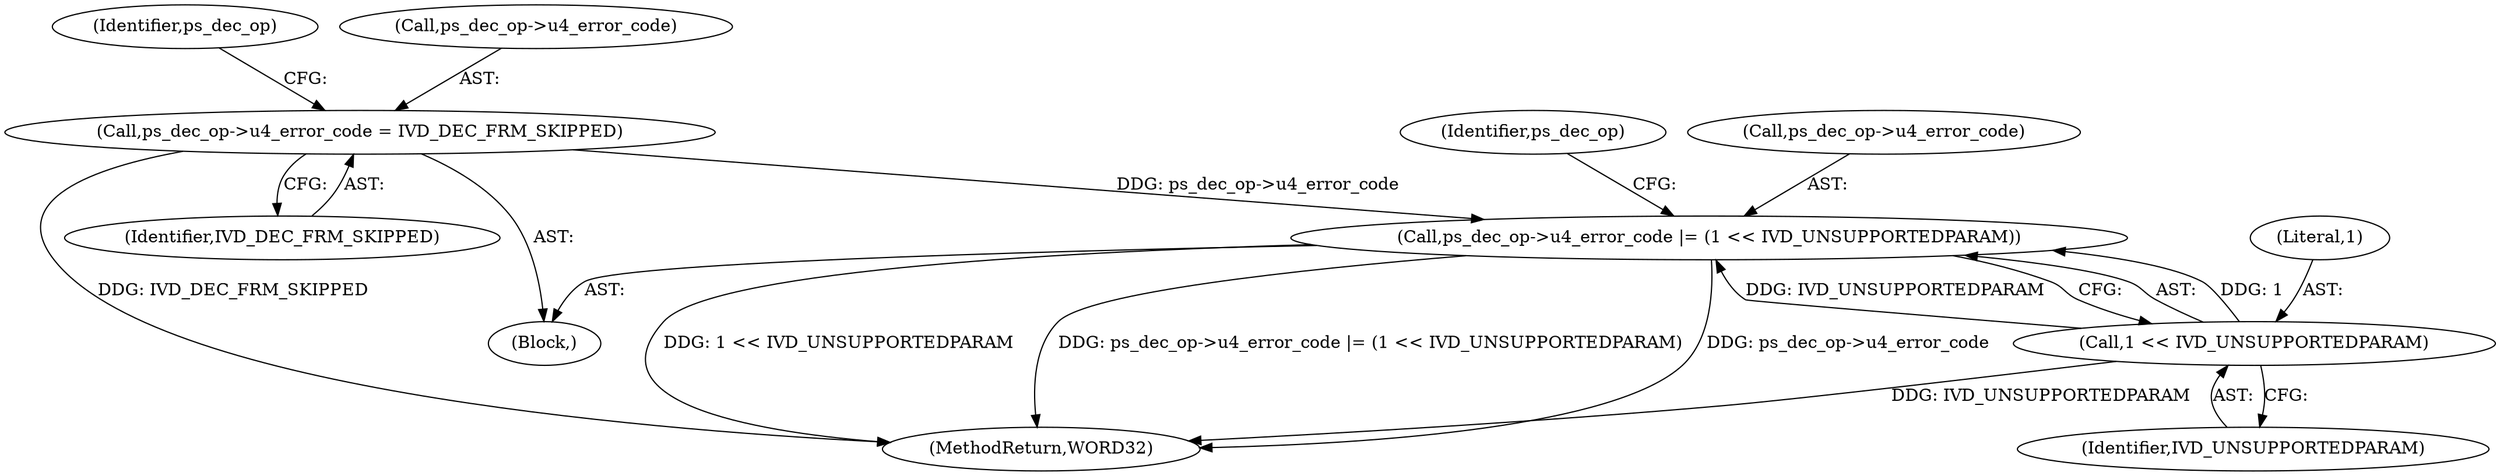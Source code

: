 digraph "0_Android_e86d3cfd2bc28dac421092106751e5638d54a848@pointer" {
"1001418" [label="(Call,ps_dec_op->u4_error_code |= (1 << IVD_UNSUPPORTEDPARAM))"];
"1001413" [label="(Call,ps_dec_op->u4_error_code = IVD_DEC_FRM_SKIPPED)"];
"1001422" [label="(Call,1 << IVD_UNSUPPORTEDPARAM)"];
"1001420" [label="(Identifier,ps_dec_op)"];
"1001423" [label="(Literal,1)"];
"1001413" [label="(Call,ps_dec_op->u4_error_code = IVD_DEC_FRM_SKIPPED)"];
"1001427" [label="(Identifier,ps_dec_op)"];
"1001424" [label="(Identifier,IVD_UNSUPPORTEDPARAM)"];
"1001407" [label="(Block,)"];
"1001418" [label="(Call,ps_dec_op->u4_error_code |= (1 << IVD_UNSUPPORTEDPARAM))"];
"1001419" [label="(Call,ps_dec_op->u4_error_code)"];
"1001414" [label="(Call,ps_dec_op->u4_error_code)"];
"1002272" [label="(MethodReturn,WORD32)"];
"1001422" [label="(Call,1 << IVD_UNSUPPORTEDPARAM)"];
"1001417" [label="(Identifier,IVD_DEC_FRM_SKIPPED)"];
"1001418" -> "1001407"  [label="AST: "];
"1001418" -> "1001422"  [label="CFG: "];
"1001419" -> "1001418"  [label="AST: "];
"1001422" -> "1001418"  [label="AST: "];
"1001427" -> "1001418"  [label="CFG: "];
"1001418" -> "1002272"  [label="DDG: 1 << IVD_UNSUPPORTEDPARAM"];
"1001418" -> "1002272"  [label="DDG: ps_dec_op->u4_error_code |= (1 << IVD_UNSUPPORTEDPARAM)"];
"1001418" -> "1002272"  [label="DDG: ps_dec_op->u4_error_code"];
"1001413" -> "1001418"  [label="DDG: ps_dec_op->u4_error_code"];
"1001422" -> "1001418"  [label="DDG: 1"];
"1001422" -> "1001418"  [label="DDG: IVD_UNSUPPORTEDPARAM"];
"1001413" -> "1001407"  [label="AST: "];
"1001413" -> "1001417"  [label="CFG: "];
"1001414" -> "1001413"  [label="AST: "];
"1001417" -> "1001413"  [label="AST: "];
"1001420" -> "1001413"  [label="CFG: "];
"1001413" -> "1002272"  [label="DDG: IVD_DEC_FRM_SKIPPED"];
"1001422" -> "1001424"  [label="CFG: "];
"1001423" -> "1001422"  [label="AST: "];
"1001424" -> "1001422"  [label="AST: "];
"1001422" -> "1002272"  [label="DDG: IVD_UNSUPPORTEDPARAM"];
}
